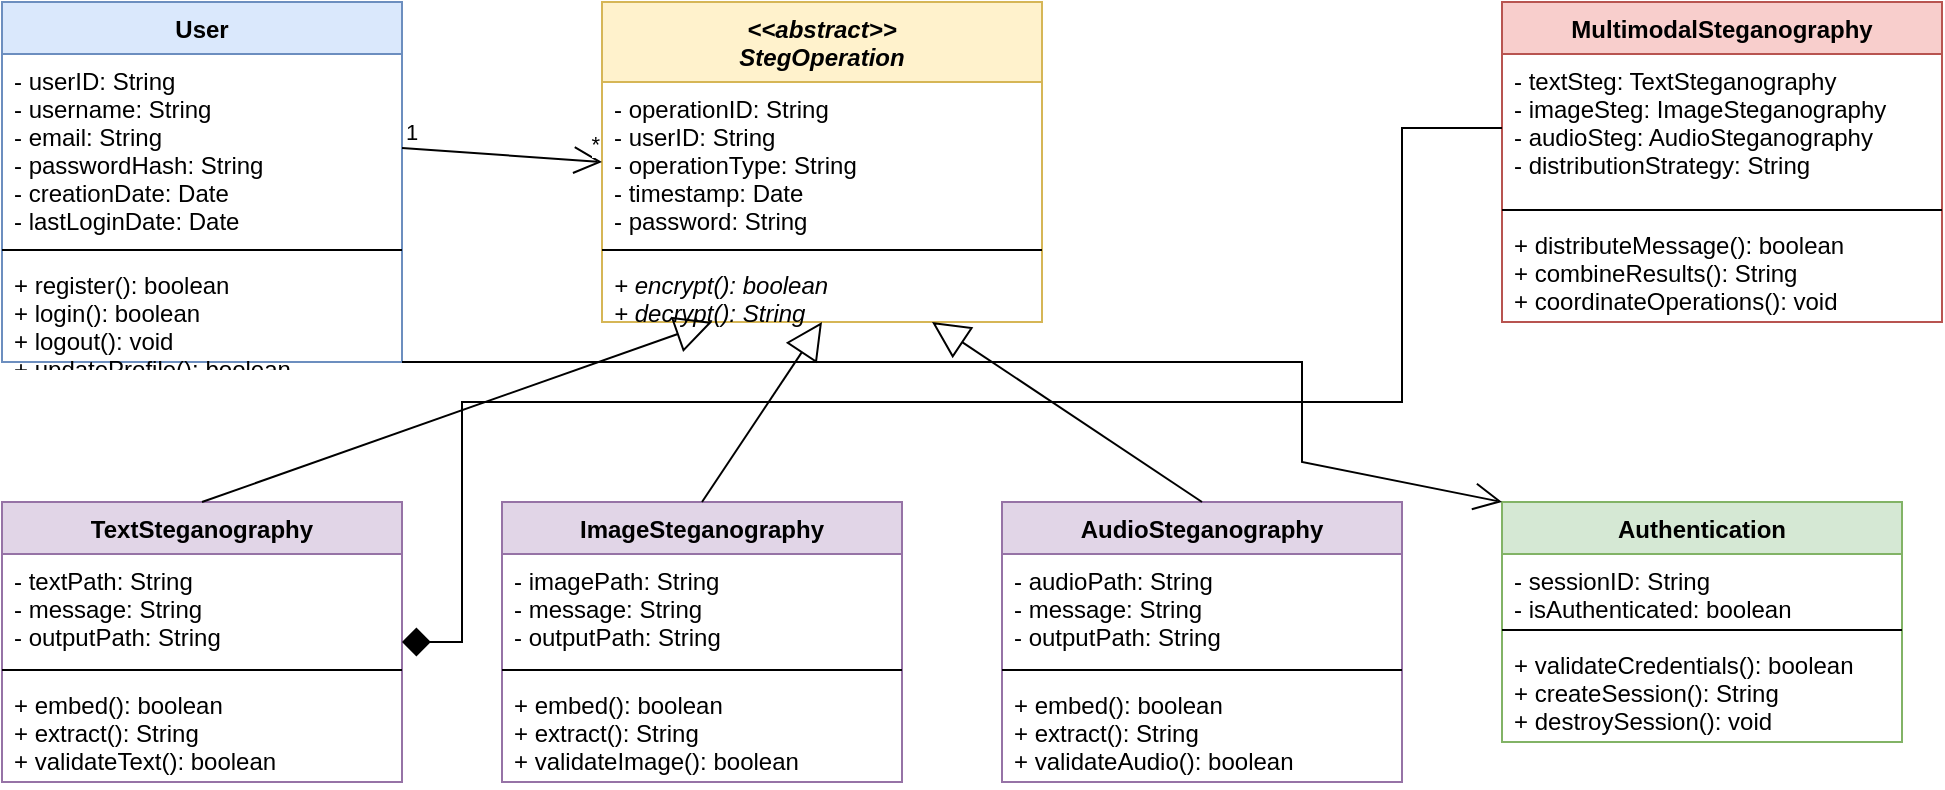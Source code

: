 <mxfile version="22.1.16" type="device">
  <diagram name="LESAVOT Class Diagram" id="class-diagram">
    <mxGraphModel dx="1422" dy="794" grid="1" gridSize="10" guides="1" tooltips="1" connect="1" arrows="1" fold="1" page="1" pageScale="1" pageWidth="1169" pageHeight="827" math="0" shadow="0">
      <root>
        <mxCell id="0" />
        <mxCell id="1" parent="0" />
        
        <!-- User Class -->
        <mxCell id="User" value="User" style="swimlane;fontStyle=1;align=center;verticalAlign=top;childLayout=stackLayout;horizontal=1;startSize=26;horizontalStack=0;resizeParent=1;resizeParentMax=0;resizeLast=0;collapsible=1;marginBottom=0;fillColor=#dae8fc;strokeColor=#6c8ebf;" vertex="1" parent="1">
          <mxGeometry x="50" y="50" width="200" height="180" as="geometry" />
        </mxCell>
        <mxCell id="User-attrs" value="- userID: String&#xa;- username: String&#xa;- email: String&#xa;- passwordHash: String&#xa;- creationDate: Date&#xa;- lastLoginDate: Date" style="text;strokeColor=none;fillColor=none;align=left;verticalAlign=top;spacingLeft=4;spacingRight=4;overflow=hidden;rotatable=0;points=[[0,0.5],[1,0.5]];portConstraint=eastwest;" vertex="1" parent="User">
          <mxGeometry y="26" width="200" height="94" as="geometry" />
        </mxCell>
        <mxCell id="User-line" value="" style="line;strokeWidth=1;fillColor=none;align=left;verticalAlign=middle;spacingTop=-1;spacingLeft=3;spacingRight=3;rotatable=0;labelPosition=right;points=[];portConstraint=eastwest;" vertex="1" parent="User">
          <mxGeometry y="120" width="200" height="8" as="geometry" />
        </mxCell>
        <mxCell id="User-methods" value="+ register(): boolean&#xa;+ login(): boolean&#xa;+ logout(): void&#xa;+ updateProfile(): boolean" style="text;strokeColor=none;fillColor=none;align=left;verticalAlign=top;spacingLeft=4;spacingRight=4;overflow=hidden;rotatable=0;points=[[0,0.5],[1,0.5]];portConstraint=eastwest;" vertex="1" parent="User">
          <mxGeometry y="128" width="200" height="52" as="geometry" />
        </mxCell>

        <!-- Abstract StegOperation Class -->
        <mxCell id="StegOperation" value="&lt;&lt;abstract&gt;&gt;&#xa;StegOperation" style="swimlane;fontStyle=3;align=center;verticalAlign=top;childLayout=stackLayout;horizontal=1;startSize=40;horizontalStack=0;resizeParent=1;resizeParentMax=0;resizeLast=0;collapsible=1;marginBottom=0;fillColor=#fff2cc;strokeColor=#d6b656;" vertex="1" parent="1">
          <mxGeometry x="350" y="50" width="220" height="160" as="geometry" />
        </mxCell>
        <mxCell id="StegOperation-attrs" value="- operationID: String&#xa;- userID: String&#xa;- operationType: String&#xa;- timestamp: Date&#xa;- password: String" style="text;strokeColor=none;fillColor=none;align=left;verticalAlign=top;spacingLeft=4;spacingRight=4;overflow=hidden;rotatable=0;points=[[0,0.5],[1,0.5]];portConstraint=eastwest;" vertex="1" parent="StegOperation">
          <mxGeometry y="40" width="220" height="80" as="geometry" />
        </mxCell>
        <mxCell id="StegOperation-line" value="" style="line;strokeWidth=1;fillColor=none;align=left;verticalAlign=middle;spacingTop=-1;spacingLeft=3;spacingRight=3;rotatable=0;labelPosition=right;points=[];portConstraint=eastwest;" vertex="1" parent="StegOperation">
          <mxGeometry y="120" width="220" height="8" as="geometry" />
        </mxCell>
        <mxCell id="StegOperation-methods" value="+ encrypt(): boolean&#xa;+ decrypt(): String" style="text;strokeColor=none;fillColor=none;align=left;verticalAlign=top;spacingLeft=4;spacingRight=4;overflow=hidden;rotatable=0;points=[[0,0.5],[1,0.5]];portConstraint=eastwest;fontStyle=2" vertex="1" parent="StegOperation">
          <mxGeometry y="128" width="220" height="32" as="geometry" />
        </mxCell>

        <!-- TextSteganography Class -->
        <mxCell id="TextSteg" value="TextSteganography" style="swimlane;fontStyle=1;align=center;verticalAlign=top;childLayout=stackLayout;horizontal=1;startSize=26;horizontalStack=0;resizeParent=1;resizeParentMax=0;resizeLast=0;collapsible=1;marginBottom=0;fillColor=#e1d5e7;strokeColor=#9673a6;" vertex="1" parent="1">
          <mxGeometry x="50" y="300" width="200" height="140" as="geometry" />
        </mxCell>
        <mxCell id="TextSteg-attrs" value="- textPath: String&#xa;- message: String&#xa;- outputPath: String" style="text;strokeColor=none;fillColor=none;align=left;verticalAlign=top;spacingLeft=4;spacingRight=4;overflow=hidden;rotatable=0;points=[[0,0.5],[1,0.5]];portConstraint=eastwest;" vertex="1" parent="TextSteg">
          <mxGeometry y="26" width="200" height="54" as="geometry" />
        </mxCell>
        <mxCell id="TextSteg-line" value="" style="line;strokeWidth=1;fillColor=none;align=left;verticalAlign=middle;spacingTop=-1;spacingLeft=3;spacingRight=3;rotatable=0;labelPosition=right;points=[];portConstraint=eastwest;" vertex="1" parent="TextSteg">
          <mxGeometry y="80" width="200" height="8" as="geometry" />
        </mxCell>
        <mxCell id="TextSteg-methods" value="+ embed(): boolean&#xa;+ extract(): String&#xa;+ validateText(): boolean" style="text;strokeColor=none;fillColor=none;align=left;verticalAlign=top;spacingLeft=4;spacingRight=4;overflow=hidden;rotatable=0;points=[[0,0.5],[1,0.5]];portConstraint=eastwest;" vertex="1" parent="TextSteg">
          <mxGeometry y="88" width="200" height="52" as="geometry" />
        </mxCell>

        <!-- ImageSteganography Class -->
        <mxCell id="ImageSteg" value="ImageSteganography" style="swimlane;fontStyle=1;align=center;verticalAlign=top;childLayout=stackLayout;horizontal=1;startSize=26;horizontalStack=0;resizeParent=1;resizeParentMax=0;resizeLast=0;collapsible=1;marginBottom=0;fillColor=#e1d5e7;strokeColor=#9673a6;" vertex="1" parent="1">
          <mxGeometry x="300" y="300" width="200" height="140" as="geometry" />
        </mxCell>
        <mxCell id="ImageSteg-attrs" value="- imagePath: String&#xa;- message: String&#xa;- outputPath: String" style="text;strokeColor=none;fillColor=none;align=left;verticalAlign=top;spacingLeft=4;spacingRight=4;overflow=hidden;rotatable=0;points=[[0,0.5],[1,0.5]];portConstraint=eastwest;" vertex="1" parent="ImageSteg">
          <mxGeometry y="26" width="200" height="54" as="geometry" />
        </mxCell>
        <mxCell id="ImageSteg-line" value="" style="line;strokeWidth=1;fillColor=none;align=left;verticalAlign=middle;spacingTop=-1;spacingLeft=3;spacingRight=3;rotatable=0;labelPosition=right;points=[];portConstraint=eastwest;" vertex="1" parent="ImageSteg">
          <mxGeometry y="80" width="200" height="8" as="geometry" />
        </mxCell>
        <mxCell id="ImageSteg-methods" value="+ embed(): boolean&#xa;+ extract(): String&#xa;+ validateImage(): boolean" style="text;strokeColor=none;fillColor=none;align=left;verticalAlign=top;spacingLeft=4;spacingRight=4;overflow=hidden;rotatable=0;points=[[0,0.5],[1,0.5]];portConstraint=eastwest;" vertex="1" parent="ImageSteg">
          <mxGeometry y="88" width="200" height="52" as="geometry" />
        </mxCell>

        <!-- AudioSteganography Class -->
        <mxCell id="AudioSteg" value="AudioSteganography" style="swimlane;fontStyle=1;align=center;verticalAlign=top;childLayout=stackLayout;horizontal=1;startSize=26;horizontalStack=0;resizeParent=1;resizeParentMax=0;resizeLast=0;collapsible=1;marginBottom=0;fillColor=#e1d5e7;strokeColor=#9673a6;" vertex="1" parent="1">
          <mxGeometry x="550" y="300" width="200" height="140" as="geometry" />
        </mxCell>
        <mxCell id="AudioSteg-attrs" value="- audioPath: String&#xa;- message: String&#xa;- outputPath: String" style="text;strokeColor=none;fillColor=none;align=left;verticalAlign=top;spacingLeft=4;spacingRight=4;overflow=hidden;rotatable=0;points=[[0,0.5],[1,0.5]];portConstraint=eastwest;" vertex="1" parent="AudioSteg">
          <mxGeometry y="26" width="200" height="54" as="geometry" />
        </mxCell>
        <mxCell id="AudioSteg-line" value="" style="line;strokeWidth=1;fillColor=none;align=left;verticalAlign=middle;spacingTop=-1;spacingLeft=3;spacingRight=3;rotatable=0;labelPosition=right;points=[];portConstraint=eastwest;" vertex="1" parent="AudioSteg">
          <mxGeometry y="80" width="200" height="8" as="geometry" />
        </mxCell>
        <mxCell id="AudioSteg-methods" value="+ embed(): boolean&#xa;+ extract(): String&#xa;+ validateAudio(): boolean" style="text;strokeColor=none;fillColor=none;align=left;verticalAlign=top;spacingLeft=4;spacingRight=4;overflow=hidden;rotatable=0;points=[[0,0.5],[1,0.5]];portConstraint=eastwest;" vertex="1" parent="AudioSteg">
          <mxGeometry y="88" width="200" height="52" as="geometry" />
        </mxCell>

        <!-- MultimodalSteganography Class -->
        <mxCell id="MultiSteg" value="MultimodalSteganography" style="swimlane;fontStyle=1;align=center;verticalAlign=top;childLayout=stackLayout;horizontal=1;startSize=26;horizontalStack=0;resizeParent=1;resizeParentMax=0;resizeLast=0;collapsible=1;marginBottom=0;fillColor=#f8cecc;strokeColor=#b85450;" vertex="1" parent="1">
          <mxGeometry x="800" y="50" width="220" height="160" as="geometry" />
        </mxCell>
        <mxCell id="MultiSteg-attrs" value="- textSteg: TextSteganography&#xa;- imageSteg: ImageSteganography&#xa;- audioSteg: AudioSteganography&#xa;- distributionStrategy: String" style="text;strokeColor=none;fillColor=none;align=left;verticalAlign=top;spacingLeft=4;spacingRight=4;overflow=hidden;rotatable=0;points=[[0,0.5],[1,0.5]];portConstraint=eastwest;" vertex="1" parent="MultiSteg">
          <mxGeometry y="26" width="220" height="74" as="geometry" />
        </mxCell>
        <mxCell id="MultiSteg-line" value="" style="line;strokeWidth=1;fillColor=none;align=left;verticalAlign=middle;spacingTop=-1;spacingLeft=3;spacingRight=3;rotatable=0;labelPosition=right;points=[];portConstraint=eastwest;" vertex="1" parent="MultiSteg">
          <mxGeometry y="100" width="220" height="8" as="geometry" />
        </mxCell>
        <mxCell id="MultiSteg-methods" value="+ distributeMessage(): boolean&#xa;+ combineResults(): String&#xa;+ coordinateOperations(): void" style="text;strokeColor=none;fillColor=none;align=left;verticalAlign=top;spacingLeft=4;spacingRight=4;overflow=hidden;rotatable=0;points=[[0,0.5],[1,0.5]];portConstraint=eastwest;" vertex="1" parent="MultiSteg">
          <mxGeometry y="108" width="220" height="52" as="geometry" />
        </mxCell>

        <!-- Authentication Class -->
        <mxCell id="Auth" value="Authentication" style="swimlane;fontStyle=1;align=center;verticalAlign=top;childLayout=stackLayout;horizontal=1;startSize=26;horizontalStack=0;resizeParent=1;resizeParentMax=0;resizeLast=0;collapsible=1;marginBottom=0;fillColor=#d5e8d4;strokeColor=#82b366;" vertex="1" parent="1">
          <mxGeometry x="800" y="300" width="200" height="120" as="geometry" />
        </mxCell>
        <mxCell id="Auth-attrs" value="- sessionID: String&#xa;- isAuthenticated: boolean" style="text;strokeColor=none;fillColor=none;align=left;verticalAlign=top;spacingLeft=4;spacingRight=4;overflow=hidden;rotatable=0;points=[[0,0.5],[1,0.5]];portConstraint=eastwest;" vertex="1" parent="Auth">
          <mxGeometry y="26" width="200" height="34" as="geometry" />
        </mxCell>
        <mxCell id="Auth-line" value="" style="line;strokeWidth=1;fillColor=none;align=left;verticalAlign=middle;spacingTop=-1;spacingLeft=3;spacingRight=3;rotatable=0;labelPosition=right;points=[];portConstraint=eastwest;" vertex="1" parent="Auth">
          <mxGeometry y="60" width="200" height="8" as="geometry" />
        </mxCell>
        <mxCell id="Auth-methods" value="+ validateCredentials(): boolean&#xa;+ createSession(): String&#xa;+ destroySession(): void" style="text;strokeColor=none;fillColor=none;align=left;verticalAlign=top;spacingLeft=4;spacingRight=4;overflow=hidden;rotatable=0;points=[[0,0.5],[1,0.5]];portConstraint=eastwest;" vertex="1" parent="Auth">
          <mxGeometry y="68" width="200" height="52" as="geometry" />
        </mxCell>

        <!-- Relationships -->
        <!-- User to StegOperation (1 to many) -->
        <mxCell id="user-steg-rel" value="" style="endArrow=open;endFill=1;endSize=12;html=1;rounded=0;exitX=1;exitY=0.5;exitDx=0;exitDy=0;entryX=0;entryY=0.5;entryDx=0;entryDy=0;" edge="1" parent="1" source="User-attrs" target="StegOperation-attrs">
          <mxGeometry width="160" relative="1" as="geometry">
            <mxPoint x="270" y="120" as="sourcePoint" />
            <mxPoint x="330" y="120" as="targetPoint" />
          </mxGeometry>
        </mxCell>
        <mxCell id="user-steg-label" value="1" style="edgeLabel;resizable=0;html=1;align=left;verticalAlign=bottom;" connectable="0" vertex="1" parent="user-steg-rel">
          <mxGeometry x="-1" relative="1" as="geometry" />
        </mxCell>
        <mxCell id="user-steg-label2" value="*" style="edgeLabel;resizable=0;html=1;align=right;verticalAlign=bottom;" connectable="0" vertex="1" parent="user-steg-rel">
          <mxGeometry x="1" relative="1" as="geometry" />
        </mxCell>

        <!-- Inheritance relationships -->
        <!-- TextSteg extends StegOperation -->
        <mxCell id="text-inherit" value="" style="endArrow=block;endSize=16;endFill=0;html=1;rounded=0;exitX=0.5;exitY=0;exitDx=0;exitDy=0;entryX=0.25;entryY=1;entryDx=0;entryDy=0;" edge="1" parent="1" source="TextSteg" target="StegOperation">
          <mxGeometry width="160" relative="1" as="geometry">
            <mxPoint x="150" y="280" as="sourcePoint" />
            <mxPoint x="405" y="220" as="targetPoint" />
          </mxGeometry>
        </mxCell>

        <!-- ImageSteg extends StegOperation -->
        <mxCell id="image-inherit" value="" style="endArrow=block;endSize=16;endFill=0;html=1;rounded=0;exitX=0.5;exitY=0;exitDx=0;exitDy=0;entryX=0.5;entryY=1;entryDx=0;entryDy=0;" edge="1" parent="1" source="ImageSteg" target="StegOperation">
          <mxGeometry width="160" relative="1" as="geometry">
            <mxPoint x="400" y="280" as="sourcePoint" />
            <mxPoint x="460" y="220" as="targetPoint" />
          </mxGeometry>
        </mxCell>

        <!-- AudioSteg extends StegOperation -->
        <mxCell id="audio-inherit" value="" style="endArrow=block;endSize=16;endFill=0;html=1;rounded=0;exitX=0.5;exitY=0;exitDx=0;exitDy=0;entryX=0.75;entryY=1;entryDx=0;entryDy=0;" edge="1" parent="1" source="AudioSteg" target="StegOperation">
          <mxGeometry width="160" relative="1" as="geometry">
            <mxPoint x="650" y="280" as="sourcePoint" />
            <mxPoint x="515" y="220" as="targetPoint" />
          </mxGeometry>
        </mxCell>

        <!-- MultiSteg composition relationships -->
        <mxCell id="multi-text" value="" style="endArrow=diamond;endFill=1;endSize=12;html=1;rounded=0;exitX=0;exitY=0.5;exitDx=0;exitDy=0;entryX=1;entryY=0.5;entryDx=0;entryDy=0;" edge="1" parent="1" source="MultiSteg-attrs" target="TextSteg">
          <mxGeometry width="160" relative="1" as="geometry">
            <mxPoint x="780" y="350" as="sourcePoint" />
            <mxPoint x="270" y="350" as="targetPoint" />
            <Array as="points">
              <mxPoint x="750" y="113" />
              <mxPoint x="750" y="250" />
              <mxPoint x="280" y="250" />
              <mxPoint x="280" y="370" />
            </Array>
          </mxGeometry>
        </mxCell>

        <!-- User to Auth relationship -->
        <mxCell id="user-auth" value="" style="endArrow=open;endFill=1;endSize=12;html=1;rounded=0;exitX=1;exitY=1;exitDx=0;exitDy=0;entryX=0;entryY=0;entryDx=0;entryDy=0;" edge="1" parent="1" source="User" target="Auth">
          <mxGeometry width="160" relative="1" as="geometry">
            <mxPoint x="270" y="250" as="sourcePoint" />
            <mxPoint x="780" y="280" as="targetPoint" />
            <Array as="points">
              <mxPoint x="400" y="230" />
              <mxPoint x="700" y="230" />
              <mxPoint x="700" y="280" />
            </Array>
          </mxGeometry>
        </mxCell>

      </root>
    </mxGraphModel>
  </diagram>
</mxfile>
